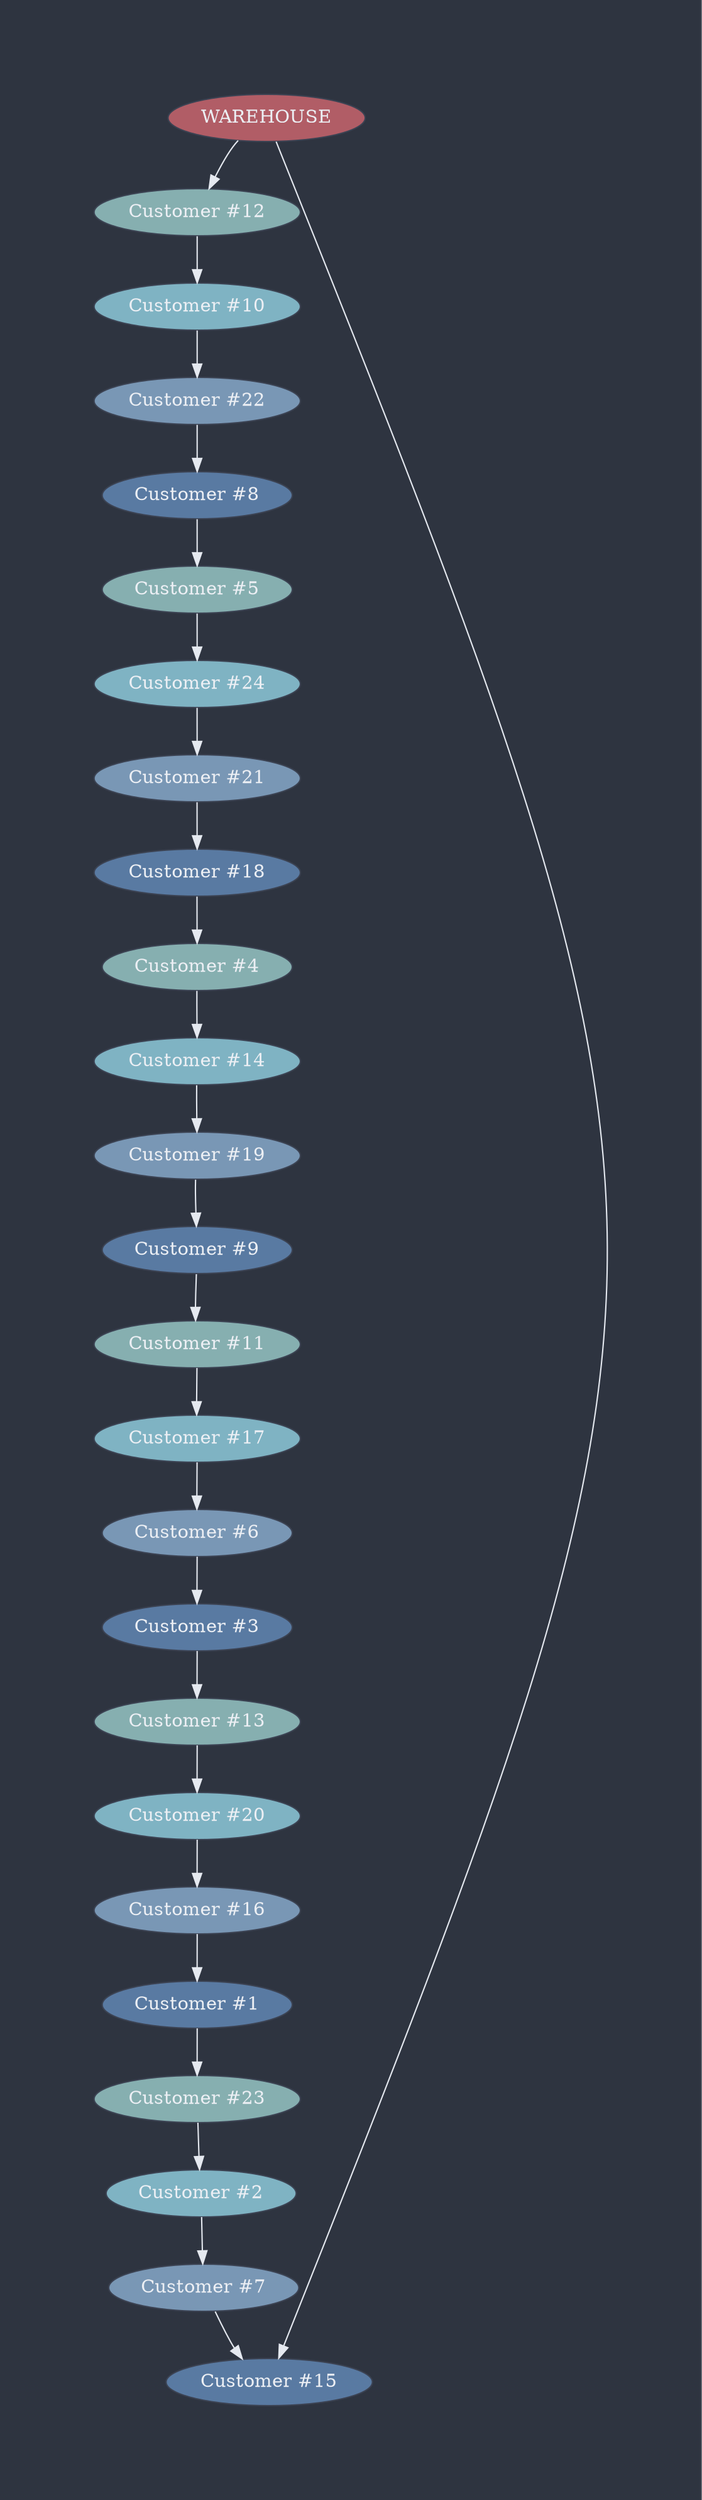 strict digraph {
	graph [pad="1,1", scale="0.17", bgcolor="#2E3440", splines="curved"];
	node [style="filled"];
	edge [color="#E5E9F0"];
	"WAREHOUSE" [fillcolor="#BF616AE7", fontcolor="#ECEFF4", color="#3B4252", pos="24.000000,24.000000!"];
	"Customer #12" [fillcolor="#8FBCBBE7", fontcolor="#ECEFF4", color="#3B4252", pos="30.000000,10.000000!"];
	"Customer #10" [fillcolor="#88C0D0E7", fontcolor="#ECEFF4", color="#3B4252", pos="35.000000,5.000000!"];
	"Customer #22" [fillcolor="#81A1C1E7", fontcolor="#ECEFF4", color="#3B4252", pos="45.000000,10.000000!"];
	"Customer #8" [fillcolor="#5E81ACE7", fontcolor="#ECEFF4", color="#3B4252", pos="45.000000,20.000000!"];
	"Customer #5" [fillcolor="#8FBCBBE7", fontcolor="#ECEFF4", color="#3B4252", pos="60.000000,5.000000!"];
	"Customer #24" [fillcolor="#88C0D0E7", fontcolor="#ECEFF4", color="#3B4252", pos="85.000000,10.000000!"];
	"Customer #21" [fillcolor="#81A1C1E7", fontcolor="#ECEFF4", color="#3B4252", pos="85.000000,50.000000!"];
	"Customer #18" [fillcolor="#5E81ACE7", fontcolor="#ECEFF4", color="#3B4252", pos="70.000000,60.000000!"];
	"Customer #4" [fillcolor="#8FBCBBE7", fontcolor="#ECEFF4", color="#3B4252", pos="65.000000,65.000000!"];
	"Customer #14" [fillcolor="#88C0D0E7", fontcolor="#ECEFF4", color="#3B4252", pos="60.000000,75.000000!"];
	"Customer #19" [fillcolor="#81A1C1E7", fontcolor="#ECEFF4", color="#3B4252", pos="50.000000,75.000000!"];
	"Customer #9" [fillcolor="#5E81ACE7", fontcolor="#ECEFF4", color="#3B4252", pos="40.000000,70.000000!"];
	"Customer #11" [fillcolor="#8FBCBBE7", fontcolor="#ECEFF4", color="#3B4252", pos="35.000000,50.000000!"];
	"Customer #17" [fillcolor="#88C0D0E7", fontcolor="#ECEFF4", color="#3B4252", pos="35.000000,40.000000!"];
	"Customer #6" [fillcolor="#81A1C1E7", fontcolor="#ECEFF4", color="#3B4252", pos="55.000000,40.000000!"];
	"Customer #3" [fillcolor="#5E81ACE7", fontcolor="#ECEFF4", color="#3B4252", pos="75.000000,80.000000!"];
	"Customer #13" [fillcolor="#8FBCBBE7", fontcolor="#ECEFF4", color="#3B4252", pos="85.000000,80.000000!"];
	"Customer #20" [fillcolor="#88C0D0E7", fontcolor="#ECEFF4", color="#3B4252", pos="75.000000,100.000000!"];
	"Customer #16" [fillcolor="#81A1C1E7", fontcolor="#ECEFF4", color="#3B4252", pos="60.000000,90.000000!"];
	"Customer #1" [fillcolor="#5E81ACE7", fontcolor="#ECEFF4", color="#3B4252", pos="50.000000,95.000000!"];
	"Customer #23" [fillcolor="#8FBCBBE7", fontcolor="#ECEFF4", color="#3B4252", pos="35.000000,95.000000!"];
	"Customer #2" [fillcolor="#88C0D0E7", fontcolor="#ECEFF4", color="#3B4252", pos="15.000000,80.000000!"];
	"Customer #7" [fillcolor="#81A1C1E7", fontcolor="#ECEFF4", color="#3B4252", pos="10.000000,100.000000!"];
	"Customer #15" [fillcolor="#5E81ACE7", fontcolor="#ECEFF4", color="#3B4252", pos="0.000000,30.000000!"];
	"WAREHOUSE" -> "Customer #12";
	"Customer #12" -> "Customer #10";
	"Customer #10" -> "Customer #22";
	"Customer #22" -> "Customer #8";
	"Customer #8" -> "Customer #5";
	"Customer #5" -> "Customer #24";
	"Customer #24" -> "Customer #21";
	"Customer #21" -> "Customer #18";
	"Customer #18" -> "Customer #4";
	"Customer #4" -> "Customer #14";
	"Customer #14" -> "Customer #19";
	"Customer #19" -> "Customer #9";
	"Customer #9" -> "Customer #11";
	"Customer #11" -> "Customer #17";
	"Customer #17" -> "Customer #6";
	"Customer #6" -> "Customer #3";
	"Customer #3" -> "Customer #13";
	"Customer #13" -> "Customer #20";
	"Customer #20" -> "Customer #16";
	"Customer #16" -> "Customer #1";
	"Customer #1" -> "Customer #23";
	"Customer #23" -> "Customer #2";
	"Customer #2" -> "Customer #7";
	"Customer #7" -> "Customer #15";
	"Customer #15" -> "WAREHOUSE";
}
